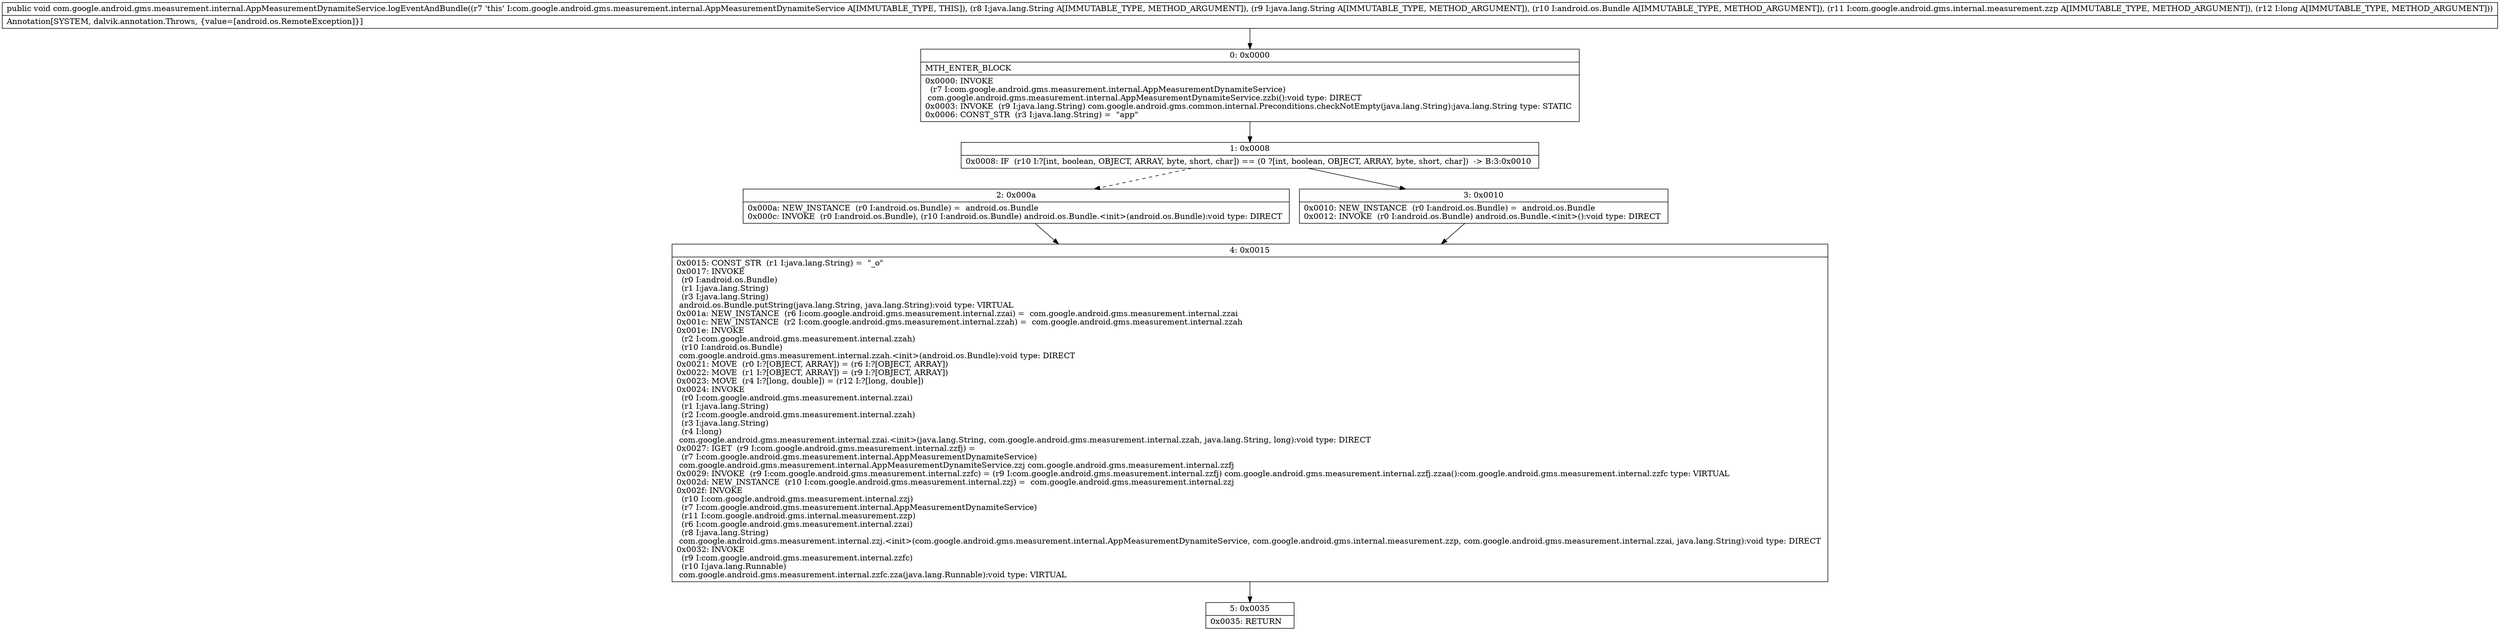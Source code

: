 digraph "CFG forcom.google.android.gms.measurement.internal.AppMeasurementDynamiteService.logEventAndBundle(Ljava\/lang\/String;Ljava\/lang\/String;Landroid\/os\/Bundle;Lcom\/google\/android\/gms\/internal\/measurement\/zzp;J)V" {
Node_0 [shape=record,label="{0\:\ 0x0000|MTH_ENTER_BLOCK\l|0x0000: INVOKE  \l  (r7 I:com.google.android.gms.measurement.internal.AppMeasurementDynamiteService)\l com.google.android.gms.measurement.internal.AppMeasurementDynamiteService.zzbi():void type: DIRECT \l0x0003: INVOKE  (r9 I:java.lang.String) com.google.android.gms.common.internal.Preconditions.checkNotEmpty(java.lang.String):java.lang.String type: STATIC \l0x0006: CONST_STR  (r3 I:java.lang.String) =  \"app\" \l}"];
Node_1 [shape=record,label="{1\:\ 0x0008|0x0008: IF  (r10 I:?[int, boolean, OBJECT, ARRAY, byte, short, char]) == (0 ?[int, boolean, OBJECT, ARRAY, byte, short, char])  \-\> B:3:0x0010 \l}"];
Node_2 [shape=record,label="{2\:\ 0x000a|0x000a: NEW_INSTANCE  (r0 I:android.os.Bundle) =  android.os.Bundle \l0x000c: INVOKE  (r0 I:android.os.Bundle), (r10 I:android.os.Bundle) android.os.Bundle.\<init\>(android.os.Bundle):void type: DIRECT \l}"];
Node_3 [shape=record,label="{3\:\ 0x0010|0x0010: NEW_INSTANCE  (r0 I:android.os.Bundle) =  android.os.Bundle \l0x0012: INVOKE  (r0 I:android.os.Bundle) android.os.Bundle.\<init\>():void type: DIRECT \l}"];
Node_4 [shape=record,label="{4\:\ 0x0015|0x0015: CONST_STR  (r1 I:java.lang.String) =  \"_o\" \l0x0017: INVOKE  \l  (r0 I:android.os.Bundle)\l  (r1 I:java.lang.String)\l  (r3 I:java.lang.String)\l android.os.Bundle.putString(java.lang.String, java.lang.String):void type: VIRTUAL \l0x001a: NEW_INSTANCE  (r6 I:com.google.android.gms.measurement.internal.zzai) =  com.google.android.gms.measurement.internal.zzai \l0x001c: NEW_INSTANCE  (r2 I:com.google.android.gms.measurement.internal.zzah) =  com.google.android.gms.measurement.internal.zzah \l0x001e: INVOKE  \l  (r2 I:com.google.android.gms.measurement.internal.zzah)\l  (r10 I:android.os.Bundle)\l com.google.android.gms.measurement.internal.zzah.\<init\>(android.os.Bundle):void type: DIRECT \l0x0021: MOVE  (r0 I:?[OBJECT, ARRAY]) = (r6 I:?[OBJECT, ARRAY]) \l0x0022: MOVE  (r1 I:?[OBJECT, ARRAY]) = (r9 I:?[OBJECT, ARRAY]) \l0x0023: MOVE  (r4 I:?[long, double]) = (r12 I:?[long, double]) \l0x0024: INVOKE  \l  (r0 I:com.google.android.gms.measurement.internal.zzai)\l  (r1 I:java.lang.String)\l  (r2 I:com.google.android.gms.measurement.internal.zzah)\l  (r3 I:java.lang.String)\l  (r4 I:long)\l com.google.android.gms.measurement.internal.zzai.\<init\>(java.lang.String, com.google.android.gms.measurement.internal.zzah, java.lang.String, long):void type: DIRECT \l0x0027: IGET  (r9 I:com.google.android.gms.measurement.internal.zzfj) = \l  (r7 I:com.google.android.gms.measurement.internal.AppMeasurementDynamiteService)\l com.google.android.gms.measurement.internal.AppMeasurementDynamiteService.zzj com.google.android.gms.measurement.internal.zzfj \l0x0029: INVOKE  (r9 I:com.google.android.gms.measurement.internal.zzfc) = (r9 I:com.google.android.gms.measurement.internal.zzfj) com.google.android.gms.measurement.internal.zzfj.zzaa():com.google.android.gms.measurement.internal.zzfc type: VIRTUAL \l0x002d: NEW_INSTANCE  (r10 I:com.google.android.gms.measurement.internal.zzj) =  com.google.android.gms.measurement.internal.zzj \l0x002f: INVOKE  \l  (r10 I:com.google.android.gms.measurement.internal.zzj)\l  (r7 I:com.google.android.gms.measurement.internal.AppMeasurementDynamiteService)\l  (r11 I:com.google.android.gms.internal.measurement.zzp)\l  (r6 I:com.google.android.gms.measurement.internal.zzai)\l  (r8 I:java.lang.String)\l com.google.android.gms.measurement.internal.zzj.\<init\>(com.google.android.gms.measurement.internal.AppMeasurementDynamiteService, com.google.android.gms.internal.measurement.zzp, com.google.android.gms.measurement.internal.zzai, java.lang.String):void type: DIRECT \l0x0032: INVOKE  \l  (r9 I:com.google.android.gms.measurement.internal.zzfc)\l  (r10 I:java.lang.Runnable)\l com.google.android.gms.measurement.internal.zzfc.zza(java.lang.Runnable):void type: VIRTUAL \l}"];
Node_5 [shape=record,label="{5\:\ 0x0035|0x0035: RETURN   \l}"];
MethodNode[shape=record,label="{public void com.google.android.gms.measurement.internal.AppMeasurementDynamiteService.logEventAndBundle((r7 'this' I:com.google.android.gms.measurement.internal.AppMeasurementDynamiteService A[IMMUTABLE_TYPE, THIS]), (r8 I:java.lang.String A[IMMUTABLE_TYPE, METHOD_ARGUMENT]), (r9 I:java.lang.String A[IMMUTABLE_TYPE, METHOD_ARGUMENT]), (r10 I:android.os.Bundle A[IMMUTABLE_TYPE, METHOD_ARGUMENT]), (r11 I:com.google.android.gms.internal.measurement.zzp A[IMMUTABLE_TYPE, METHOD_ARGUMENT]), (r12 I:long A[IMMUTABLE_TYPE, METHOD_ARGUMENT]))  | Annotation[SYSTEM, dalvik.annotation.Throws, \{value=[android.os.RemoteException]\}]\l}"];
MethodNode -> Node_0;
Node_0 -> Node_1;
Node_1 -> Node_2[style=dashed];
Node_1 -> Node_3;
Node_2 -> Node_4;
Node_3 -> Node_4;
Node_4 -> Node_5;
}

